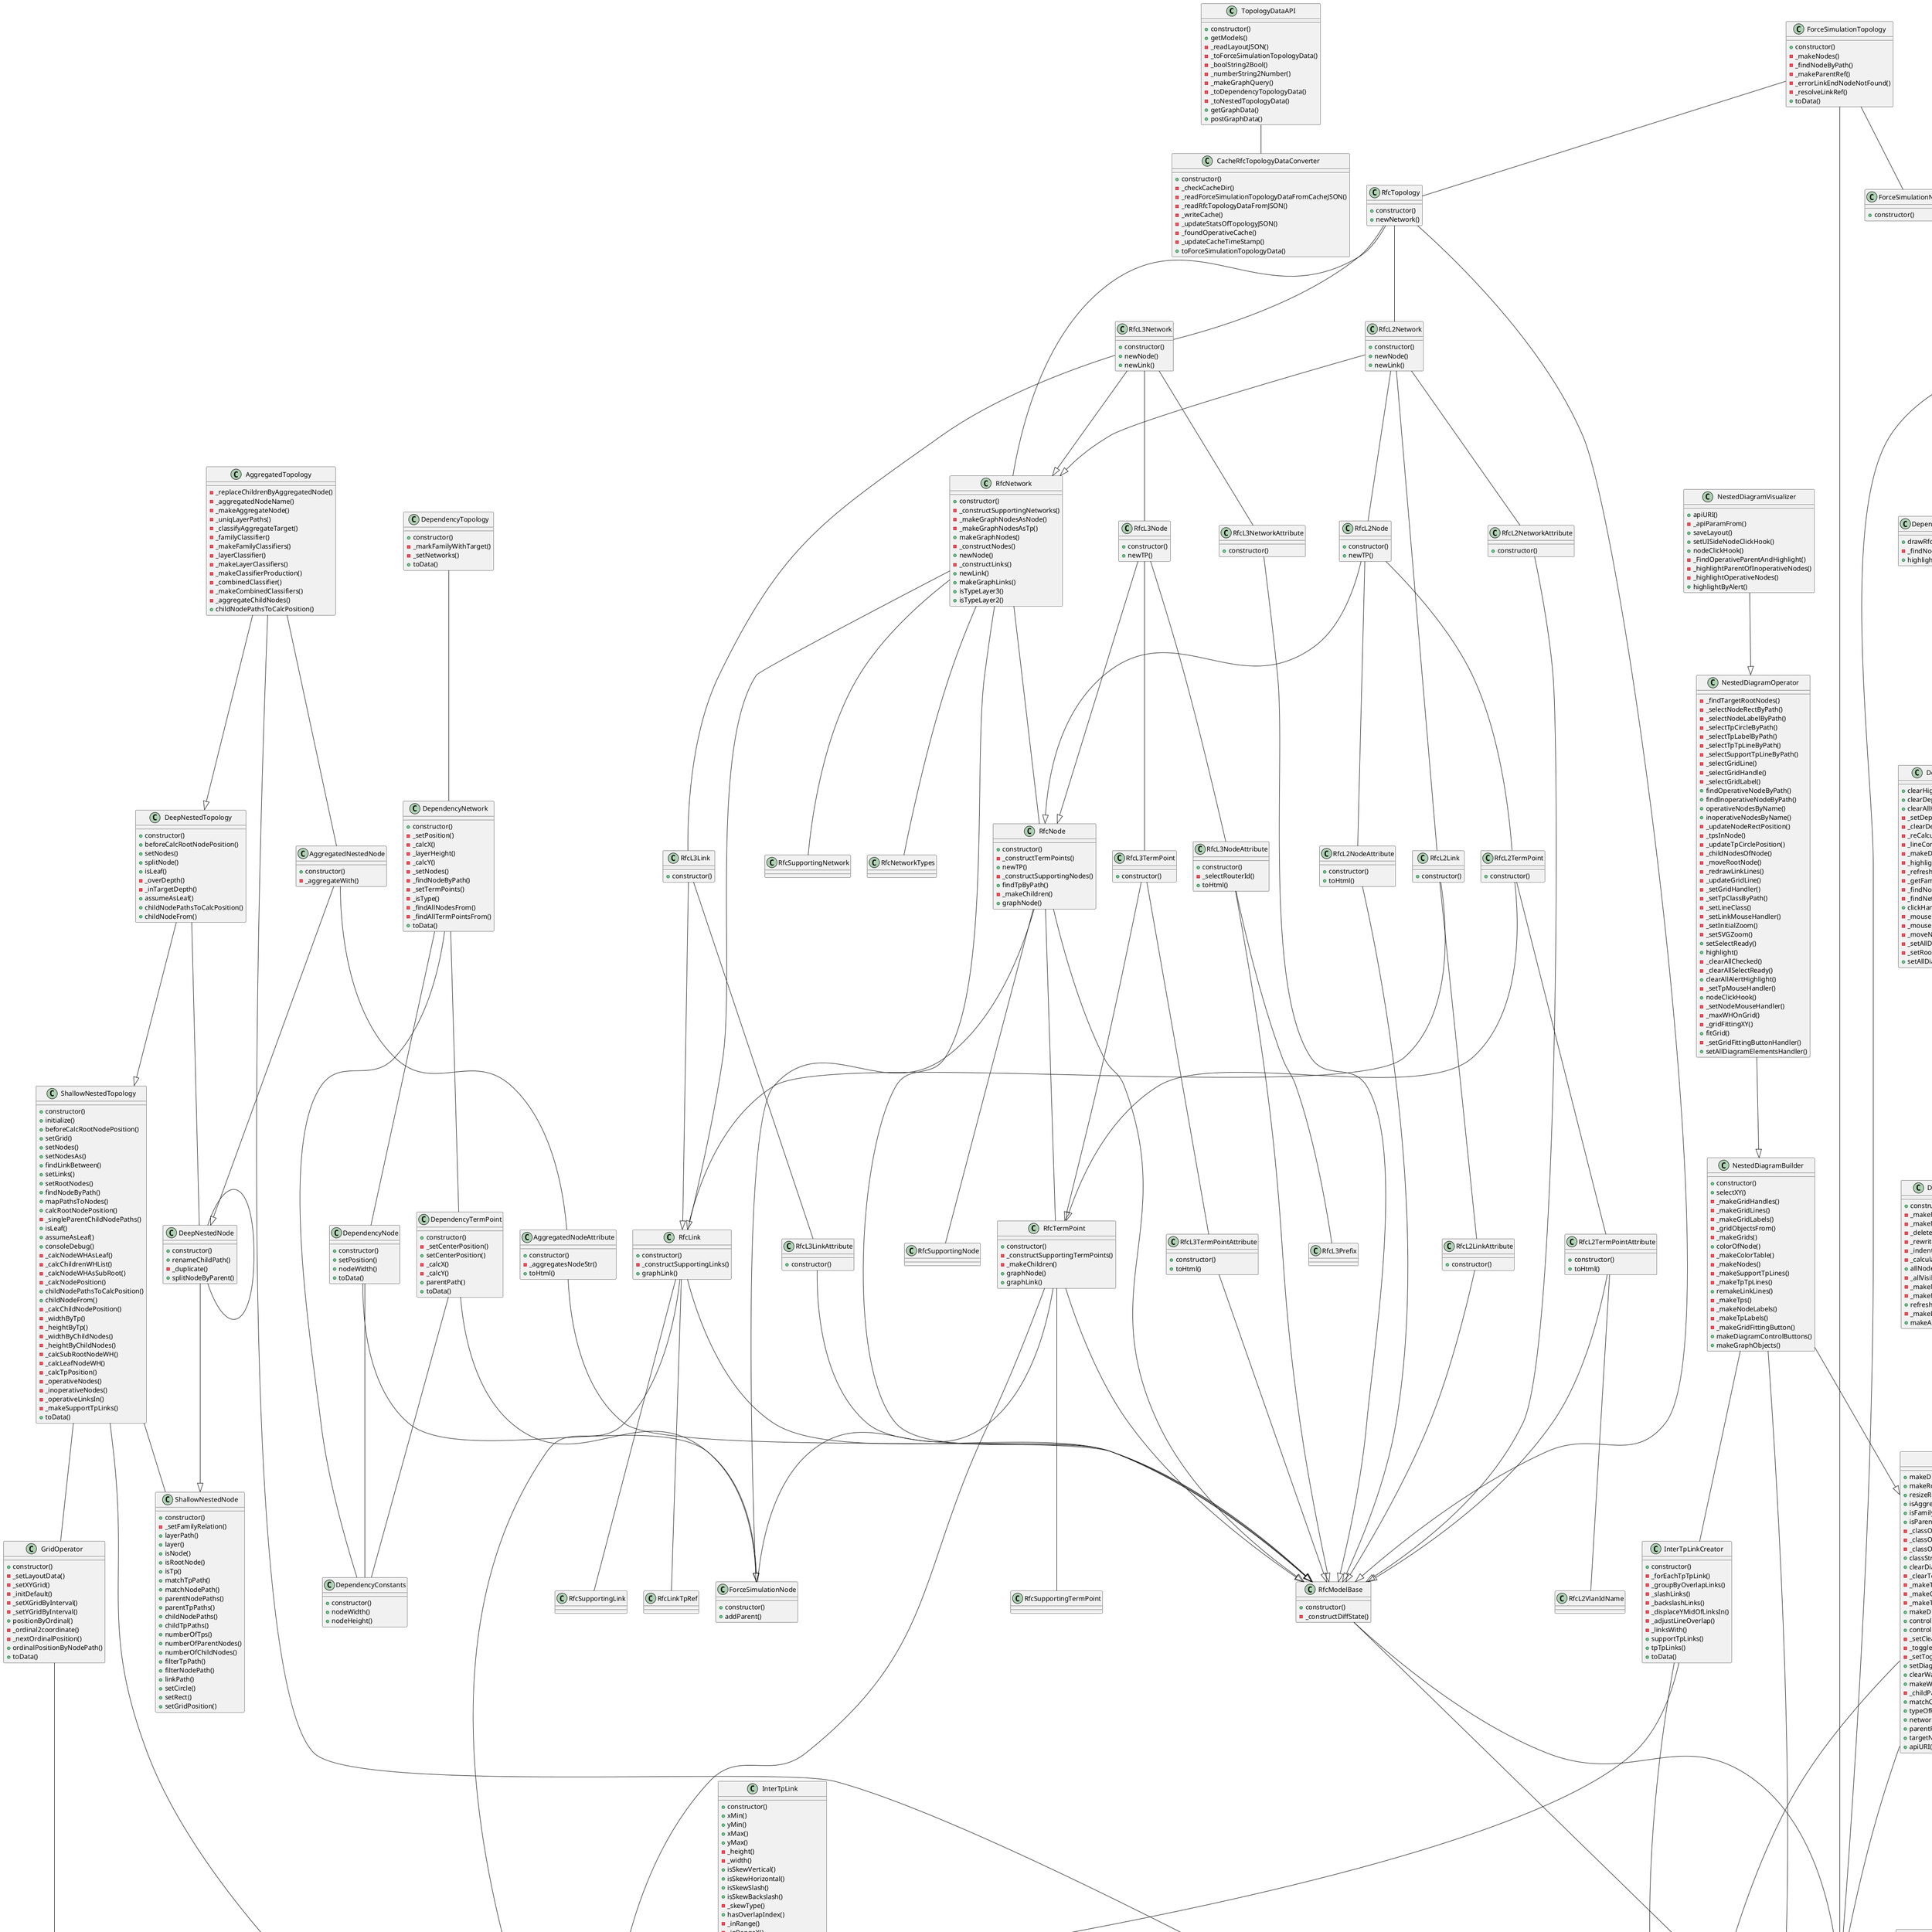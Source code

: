 @startuml
class TopologyDataAPI {
    +constructor()
    +getModels()
    -_readLayoutJSON()
    -_toForceSimulationTopologyData()
    -_boolString2Bool()
    -_numberString2Number()
    -_makeGraphQuery()
    -_toDependencyTopologyData()
    -_toNestedTopologyData()
    +getGraphData()
    +postGraphData()
}
TopologyDataAPI -- CacheRfcTopologyDataConverter
class CacheRfcTopologyDataConverter {
    +constructor()
    -_checkCacheDir()
    -_readForceSimulationTopologyDataFromCacheJSON()
    -_readRfcTopologyDataFromJSON()
    -_writeCache()
    -_updateStatsOfTopologyJSON()
    -_foundOperativeCache()
    -_updateCacheTimeStamp()
    +toForceSimulationTopologyData()
}
class BaseContainer {
    +sortUniq()
    +flatten()
}
BaseContainer -- Set
class FamilyMaker {
    +constructor()
    -_consoleDebug()
    -_findNodeByPath()
    -_findAndMarkAsFamily()
    -_findTargetNodeByName()
    -_findTargetNodeByPath()
    -_findTargetNode()
    +markFamilyWithTarget()
}
FamilyMaker -- FamilyRelation
FamilyMaker -- FamilyMaker
class DiffState {
    +constructor()
    +detect()
}
class DependencyConstants {
    +constructor()
    +nodeWidth()
    +nodeHeight()
}
class DependencyNode {
    +constructor()
    +setPosition()
    +nodeWidth()
    +toData()
}
DependencyNode --|> ForceSimulationNode
DependencyNode -- DependencyConstants
class DependencyTopology {
    +constructor()
    -_markFamilyWithTarget()
    -_setNetworks()
    +toData()
}
DependencyTopology -- DependencyNetwork
class DependencyNetwork {
    +constructor()
    -_setPosition()
    -_calcX()
    -_layerHeight()
    -_calcY()
    -_setNodes()
    -_findNodeByPath()
    -_setTermPoints()
    -_isType()
    -_findAllNodesFrom()
    -_findAllTermPointsFrom()
    +toData()
}
DependencyNetwork -- DependencyConstants
DependencyNetwork -- DependencyNode
DependencyNetwork -- DependencyTermPoint
class DependencyTermPoint {
    +constructor()
    -_setCenterPosition()
    +setCenterPosition()
    -_calcX()
    -_calcY()
    +parentPath()
    +toData()
}
DependencyTermPoint --|> ForceSimulationNode
DependencyTermPoint -- DependencyConstants
class NestLayout {
    +constructor()
    +toData()
}
class AggregatedNestedNode {
    +constructor()
    -_aggregateWith()
}
AggregatedNestedNode --|> DeepNestedNode
AggregatedNestedNode -- AggregatedNodeAttribute
class ShallowNestedTopology {
    +constructor()
    +initialize()
    +beforeCalcRootNodePosition()
    +setGrid()
    +setNodes()
    +setNodesAs()
    +findLinkBetween()
    +setLinks()
    +setRootNodes()
    +findNodeByPath()
    +mapPathsToNodes()
    +calcRootNodePosition()
    -_singleParentChildNodePaths()
    +isLeaf()
    +assumeAsLeaf()
    +consoleDebug()
    -_calcNodeWHAsLeaf()
    -_calcChildrenWHList()
    -_calcNodeWHAsSubRoot()
    -_calcNodePosition()
    +childNodePathsToCalcPosition()
    +childNodeFrom()
    -_calcChildNodePosition()
    -_widthByTp()
    -_heightByTp()
    -_widthByChildNodes()
    -_heightByChildNodes()
    -_calcSubRootNodeWH()
    -_calcLeafNodeWH()
    -_calcTpPosition()
    -_operativeNodes()
    -_inoperativeNodes()
    -_operativeLinksIn()
    -_makeSupportTpLinks()
    +toData()
}
ShallowNestedTopology -- GridOperator
ShallowNestedTopology -- ShallowNestedNode
ShallowNestedTopology -- NestedLink
class DeepNestedNode {
    +constructor()
    +renameChildPath()
    -_duplicate()
    +splitNodeByParent()
}
DeepNestedNode --|> ShallowNestedNode
DeepNestedNode -- DeepNestedNode
class DeepNestedTopology {
    +constructor()
    +beforeCalcRootNodePosition()
    +setNodes()
    +splitNode()
    +isLeaf()
    -_overDepth()
    -_inTargetDepth()
    +assumeAsLeaf()
    +childNodePathsToCalcPosition()
    +childNodeFrom()
}
DeepNestedTopology --|> ShallowNestedTopology
DeepNestedTopology -- DeepNestedNode
class GridOperator {
    +constructor()
    -_setLayoutData()
    -_setXYGrid()
    -_initDefault()
    -_setXGridByInterval()
    -_setYGridByInterval()
    +positionByOrdinal()
    -_ordinal2coordinate()
    -_nextOrdinalPosition()
    +ordinalPositionByNodePath()
    +toData()
}
GridOperator -- NestLayout
class AggregatedTopology {
    -_replaceChildrenByAggregatedNode()
    -_aggregatedNodeName()
    -_makeAggregateNode()
    -_uniqLayerPaths()
    -_classifyAggregateTarget()
    -_familyClassifier()
    -_makeFamilyClassifiers()
    -_layerClassifier()
    -_makeLayerClassifiers()
    -_makeClassifierProduction()
    -_combinedClassifier()
    -_makeCombinedClassifiers()
    -_aggregateChildNodes()
    +childNodePathsToCalcPosition()
}
AggregatedTopology --|> DeepNestedTopology
AggregatedTopology -- AggregatedNestedNode
AggregatedTopology -- Set
class ShallowNestedNode {
    +constructor()
    -_setFamilyRelation()
    +layerPath()
    +layer()
    +isNode()
    +isRootNode()
    +isTp()
    +matchTpPath()
    +matchNodePath()
    +parentNodePaths()
    +parentTpPaths()
    +childNodePaths()
    +childTpPaths()
    +numberOfTps()
    +numberOfParentNodes()
    +numberOfChildNodes()
    +filterTpPath()
    +filterNodePath()
    +linkPath()
    +setCircle()
    +setRect()
    +setGridPosition()
}
class NestedLink {
    +availableIn()
}
NestedLink --|> ForceSimulationLink
class RfcNode {
    +constructor()
    -_constructTermPoints()
    +newTP()
    -_constructSupportingNodes()
    +findTpByPath()
    -_makeChildren()
    +graphNode()
}
RfcNode --|> RfcModelBase
RfcNode -- RfcTermPoint
RfcNode -- RfcSupportingNode
RfcNode -- ForceSimulationNode
class RfcL3Network {
    +constructor()
    +newNode()
    +newLink()
}
RfcL3Network --|> RfcNetwork
RfcL3Network -- RfcL3NetworkAttribute
RfcL3Network -- RfcL3Node
RfcL3Network -- RfcL3Link
class RfcL2NodeAttribute {
    +constructor()
    +toHtml()
}
RfcL2NodeAttribute --|> RfcModelBase
class RfcModelBase {
    +constructor()
    -_constructDiffState()
}
RfcModelBase --|> BaseContainer
RfcModelBase -- DiffState
class RfcTopology {
    +constructor()
    +newNetwork()
}
RfcTopology --|> RfcModelBase
RfcTopology -- RfcNetwork
RfcTopology -- RfcL3Network
RfcTopology -- RfcL2Network
class RfcL2Network {
    +constructor()
    +newNode()
    +newLink()
}
RfcL2Network --|> RfcNetwork
RfcL2Network -- RfcL2NetworkAttribute
RfcL2Network -- RfcL2Node
RfcL2Network -- RfcL2Link
class RfcL3NetworkAttribute {
    +constructor()
}
RfcL3NetworkAttribute --|> RfcModelBase
class RfcL2TermPointAttribute {
    +constructor()
    +toHtml()
}
RfcL2TermPointAttribute --|> RfcModelBase
RfcL2TermPointAttribute -- RfcL2VlanIdName
class AggregatedNodeAttribute {
    +constructor()
    -_aggregatesNodeStr()
    +toHtml()
}
AggregatedNodeAttribute --|> RfcModelBase
class RfcL3TermPointAttribute {
    +constructor()
    +toHtml()
}
RfcL3TermPointAttribute --|> RfcModelBase
class RfcNetwork {
    +constructor()
    -_constructSupportingNetworks()
    -_makeGraphNodesAsNode()
    -_makeGraphNodesAsTp()
    +makeGraphNodes()
    -_constructNodes()
    +newNode()
    -_constructLinks()
    +newLink()
    +makeGraphLinks()
    +isTypeLayer3()
    +isTypeLayer2()
}
RfcNetwork --|> RfcModelBase
RfcNetwork -- RfcNetworkTypes
RfcNetwork -- RfcSupportingNetwork
RfcNetwork -- RfcNode
RfcNetwork -- RfcLink
class RfcL2Link {
    +constructor()
}
RfcL2Link --|> RfcLink
RfcL2Link -- RfcL2LinkAttribute
class RfcL3Node {
    +constructor()
    +newTP()
}
RfcL3Node --|> RfcNode
RfcL3Node -- RfcL3NodeAttribute
RfcL3Node -- RfcL3TermPoint
class RfcL2Node {
    +constructor()
    +newTP()
}
RfcL2Node --|> RfcNode
RfcL2Node -- RfcL2NodeAttribute
RfcL2Node -- RfcL2TermPoint
class RfcL2NetworkAttribute {
    +constructor()
}
RfcL2NetworkAttribute --|> RfcModelBase
class RfcL3NodeAttribute {
    +constructor()
    -_selectRouterId()
    +toHtml()
}
RfcL3NodeAttribute --|> RfcModelBase
RfcL3NodeAttribute -- RfcL3Prefix
class RfcL3Link {
    +constructor()
}
RfcL3Link --|> RfcLink
RfcL3Link -- RfcL3LinkAttribute
class RfcL3TermPoint {
    +constructor()
}
RfcL3TermPoint --|> RfcTermPoint
RfcL3TermPoint -- RfcL3TermPointAttribute
class RfcTermPoint {
    +constructor()
    -_constructSupportingTermPoints()
    -_makeChildren()
    +graphNode()
    +graphLink()
}
RfcTermPoint --|> RfcModelBase
RfcTermPoint -- RfcSupportingTermPoint
RfcTermPoint -- ForceSimulationNode
RfcTermPoint -- ForceSimulationLink
class RfcL2LinkAttribute {
    +constructor()
}
RfcL2LinkAttribute --|> RfcModelBase
class RfcL3LinkAttribute {
    +constructor()
}
RfcL3LinkAttribute --|> RfcModelBase
class RfcL2TermPoint {
    +constructor()
}
RfcL2TermPoint --|> RfcTermPoint
RfcL2TermPoint -- RfcL2TermPointAttribute
class RfcLink {
    +constructor()
    -_constructSupportingLinks()
    +graphLink()
}
RfcLink --|> RfcModelBase
RfcLink -- RfcLinkTpRef
RfcLink -- RfcSupportingLink
RfcLink -- ForceSimulationLink
class ForceSimulationNode {
    +constructor()
    +addParent()
}
class ForceSimulationTopology {
    +constructor()
    -_makeNodes()
    -_findNodeByPath()
    -_makeParentRef()
    -_errorLinkEndNodeNotFound()
    -_resolveLinkRef()
    +toData()
}
ForceSimulationTopology --|> BaseContainer
ForceSimulationTopology -- RfcTopology
ForceSimulationTopology -- ForceSimulationNetwork
class ForceSimulationNetwork {
    +constructor()
}
class ForceSimulationLink {
    +constructor()
}
class TooltipCreator {
    +constructor()
    -_makeTooltip()
    -_isAggregated()
    -_clearTimeout()
    -_enableTooltipForAggregatedNode()
    +function()
    +enableTooltip()
    -_disableTooltipBody()
    +disableTooltip()
}
TooltipCreator -- AttrClass
class DiagramBase {
    +makeDiagramContainer()
    +makeRootSVG()
    +resizeRootSVG()
    +isAggregated()
    +isFamilyAggregated()
    +isParentsAggregated()
    -_classOfDiffState()
    -_classOfInactive()
    -_classOfAggregated()
    +classStringFrom()
    +clearDiagramContainer()
    -_clearTooltip()
    -_makeTooltipCreator()
    -_makeClearHighlightButton()
    -_makeToggleDiffButton()
    +makeDiagramControlButtons()
    +controlButtonMouseOverCallback()
    +controlButtonMouseOutCallback()
    -_setClearHighlightButtonHandler()
    -_toggleActiveDiff()
    -_setToggleDiffButtonHandler()
    +setDiagramControlButtonsHandler()
    +clearWarningMessage()
    +makeWarningMessage()
    -_childPathRegexp()
    +matchChildPath()
    +typeOfPath()
    +networkPathOf()
    +parentPathOf()
    +targetNameFromAlert()
    +apiURI()
}
DiagramBase --|> BaseContainer
DiagramBase -- DiffState
DiagramBase -- TooltipCreator
DiagramBase -- RegExp
class DependencyDiagramBuilder {
    +constructor()
    -_makeNetworkLabelsGroup()
    -_makeNetworkLabels()
    -_makeNetworkElementsGroup()
    -_makeNodeRectsInNetwork()
    -_makeTermPointCirclesInNetwork()
    -_makeNodeLabelsInNetwork()
    -_makeTermPointLabelsInNetwork()
    -_makeDependencyLinesGroup()
    +makeAllDiagramElements()
}
DependencyDiagramBuilder --|> DiagramBase
class DependencyDiagramVisualizer {
    +drawRfcTopologyData()
    +highlightByAlert()
}
DependencyDiagramVisualizer --|> DependencyDiagramOperator
class DependencyDiagramOperator {
    +clearHighlight()
    +clearDependencyLines()
    +clearAllHighlight()
    -_lineConverter()
    -_makeDependencyLines()
    -_pathsFromPairs()
    -_runParentsAndChildren()
    -_markTargetByPaths()
    +clickHandler()
    -_selectReadyByPath()
    -_mouseOverHandler()
    -_mouseOutHandler()
    -_setRootSVGZoom()
    +setAllDiagramElementsHandler()
    -_findElementDataByPath()
    -_getFamilyTree()
}
DependencyDiagramOperator --|> DependencyDiagramBuilder
class InterTpLink {
    +constructor()
    +xMin()
    +yMin()
    +xMax()
    +yMax()
    -_height()
    -_width()
    +isSkewVertical()
    +isSkewHorizontal()
    +isSkewSlash()
    +isSkewBackslash()
    -_skewType()
    +hasOverlapIndex()
    -_inRange()
    -_inRangeX()
    -_inRangeYLow()
    -_inRangeYHigh()
    -_isNearYMid()
    +isOverlapX()
    -_isSameSkew()
    -_isOverlapBackslashPatternA()
    -_isOverlapBackslashPatternB()
    -_isOverlapBackslash()
    -_isOverlapSlashPatternA()
    -_isOverlapSlashPatternB()
    -_isOverlapSlash()
    +isOverlap()
    -_defaultYMiddlePoint()
    -_xMiddlePoint()
    +represent3Points()
    +represent4Points()
    -_regularSlashPolyline()
    -_irregularSlashPolyline()
    -_regularBackslashPolyline()
    -_irregularBackslashPolyline()
    -_regularHorizontalPolyline()
    -_irregularHorizontalPolyline()
    -_isIrregularYMid()
    -_wideCircledCornerPolyline()
    -_narrowCircledCornerPolyline()
    +circledCornerPolyline()
    +singleLine()
}
InterTpLink --|> ForceSimulationLink
class InterTpLinkCreator {
    +constructor()
    -_forEachTpTpLink()
    -_groupByOverlapLinks()
    -_slashLinks()
    -_backslashLinks()
    -_displaceYMidOfLinksIn()
    -_adjustLineOverlap()
    -_linksWith()
    +supportTpLinks()
    +tpTpLinks()
    +toData()
}
InterTpLinkCreator -- InterTpLink
InterTpLinkCreator -- Set
class NestedDiagramBuilder {
    +constructor()
    +selectXY()
    -_makeGridHandles()
    -_makeGridLines()
    -_makeGridLabels()
    -_gridObjectsFrom()
    -_makeGrids()
    +colorOfNode()
    -_makeColorTable()
    -_makeNodes()
    -_makeSupportTpLines()
    -_makeTpTpLines()
    +remakeLinkLines()
    -_makeTps()
    -_makeNodeLabels()
    -_makeTpLabels()
    -_makeGridFittingButton()
    +makeDiagramControlButtons()
    +makeGraphObjects()
}
NestedDiagramBuilder --|> DiagramBase
NestedDiagramBuilder -- Set
NestedDiagramBuilder -- InterTpLinkCreator
class NestedDiagramVisualizer {
    +apiURI()
    -_apiParamFrom()
    +saveLayout()
    +setUISideNodeClickHook()
    +nodeClickHook()
    -_FindOperativeParentAndHighlight()
    -_highlightParentOfInoperativeNodes()
    -_highlightOperativeNodes()
    +highlightByAlert()
}
NestedDiagramVisualizer --|> NestedDiagramOperator
class NestedDiagramOperator {
    -_findTargetRootNodes()
    -_selectNodeRectByPath()
    -_selectNodeLabelByPath()
    -_selectTpCircleByPath()
    -_selectTpLabelByPath()
    -_selectTpTpLineByPath()
    -_selectSupportTpLineByPath()
    -_selectGridLine()
    -_selectGridHandle()
    -_selectGridLabel()
    +findOperativeNodeByPath()
    +findInoperativeNodeByPath()
    +operativeNodesByName()
    +inoperativeNodesByName()
    -_updateNodeRectPosition()
    -_tpsInNode()
    -_updateTpCirclePosition()
    -_childNodesOfNode()
    -_moveRootNode()
    -_redrawLinkLines()
    -_updateGridLine()
    -_setGridHandler()
    -_setTpClassByPath()
    -_setLineClass()
    -_setLinkMouseHandler()
    -_setInitialZoom()
    -_setSVGZoom()
    +setSelectReady()
    +highlight()
    -_clearAllChecked()
    -_clearAllSelectReady()
    +clearAllAlertHighlight()
    -_setTpMouseHandler()
    +nodeClickHook()
    -_setNodeMouseHandler()
    -_maxWHOnGrid()
    -_gridFittingXY()
    +fitGrid()
    -_setGridFittingButtonHandler()
    +setAllDiagramElementsHandler()
}
NestedDiagramOperator --|> NestedDiagramBuilder
class Dependency2DiagramBuilder {
    +constructor()
    -_makeNetworkTypeNodeData()
    -_makeNodeDataListOfEachNetworks()
    -_deletePropertiesOf()
    -_rewriteNodeData()
    -_indentOf()
    -_calculateNodePosition()
    +allNodeDataList()
    -_allVisibleNodes()
    -_makeNodeCircles()
    -_makeNodeLabels()
    +refreshDiagramElements()
    -_makeDependencyLineGroup()
    +makeAllDiagramElements()
}
Dependency2DiagramBuilder --|> DiagramBase
class Dependency2DiagramVisualizer {
    +drawRfcTopologyData()
    -_findNodeObjByName()
    +highlightByAlert()
}
Dependency2DiagramVisualizer --|> Dependency2DiagramOperator
class Dependency2DiagramOperator {
    +clearHighlight()
    +clearDependencyLines()
    +clearAllHighlight()
    -_setDependencyLineEndpoint()
    -_clearDependencyLineEndpointVisibility()
    -_reCalculateVisibleNodePosition()
    -_lineConverter()
    -_makeDependencyLines()
    -_highlightDependencyLineEndpoint()
    -_refreshDependencyElements()
    -_getFamilyTree()
    -_findNodeDataByPath()
    -_findNetworkDataOwns()
    +clickHandler()
    -_mouseOverHandler()
    -_mouseOutHandler()
    -_moveNetworkLayer()
    -_setAllDiagramElementsHandler()
    -_setRootSVGZoom()
    +setAllDiagramElementsHandler()
}
Dependency2DiagramOperator --|> Dependency2DiagramBuilder
class ForceSimulationDiagramBuilder {
    +constructor()
    -_makeAllDiagramElements()
    +tpTypeNodes()
    +nodeTypeNodes()
    -_makeInfoTables()
    -_makeNodeInfoTable()
    -_makeTermPointInfoTable()
    +makeDiagramContainer()
    -_makeLinkLines()
    -_makeTermPointCircles()
    -_makeNodeInnerCircles()
    -_makeNodeOuterCircles()
    -_makeTermPointLabels()
    -_makeNodeLabels()
    -_setRootSVGSize()
    -_setCurrentInactiveElementsToInactive()
    -_renameLinkProperty()
}
ForceSimulationDiagramBuilder --|> DiagramBase
class PositionCache {
    +saveTopology()
    -_loadToNodeData()
    -_loadToNetwork()
    +loadToTopologyData()
}
class ForceSimulationDiagramSimulator {
    +constructor()
    -_makeSimulation()
    -_setupSimulation()
    -_linkDistance()
    -_tickedLink()
    -_tickedTermPoint()
    -_tickedNode()
    -_ticked()
    +startSimulation()
    +stopSimulation()
    +restartSimulation()
}
ForceSimulationDiagramSimulator --|> ForceSimulationDiagramBuilder
class ForceSimulationDiagramVisualizer {
    +constructor()
    +drawRfcTopologyData()
    -_findNodeDataByPath()
    -_clearAllDiagrams()
    -_drawNetworkDiagrams()
    -_forEachDiagramOperator()
    +clearAllHighlight()
    -_clearAllDiagramsHighlight()
    -_clearAllDiagramsWarningMessage()
    -_findDiagramOperatorByName()
    +highlightByAlert()
}
ForceSimulationDiagramVisualizer --|> BaseContainer
ForceSimulationDiagramVisualizer -- PositionCache
ForceSimulationDiagramVisualizer -- ForceSimulationDiagramOperator
class ForceSimulationDiagramOperator {
    +constructor()
    +clearHighlight()
    -_clearSelectReady()
    -_setRootSVGZoom()
    -_idListFromPath()
    +markNodeWith()
    -_markRelateFamilyNodesWith()
    -_markFamilyNodeWith()
    +highlightNode()
    -_cancelClickEvent()
    -_clickOperation()
    -_clickHandler()
    -_doubleClickOperation()
    -_doubleClickHandler()
    -_mouseOverHandler()
    -_mouseOutHandler()
    -_setDiagramElementsHandler()
    -_setNodeInfoTableHandler()
    -_refreshTermPointInfoTable()
    -_appendTermPointInfoTable()
    -_setAllDiagramElementsHandler()
}
ForceSimulationDiagramOperator --|> ForceSimulationDiagramSimulator
@enduml

